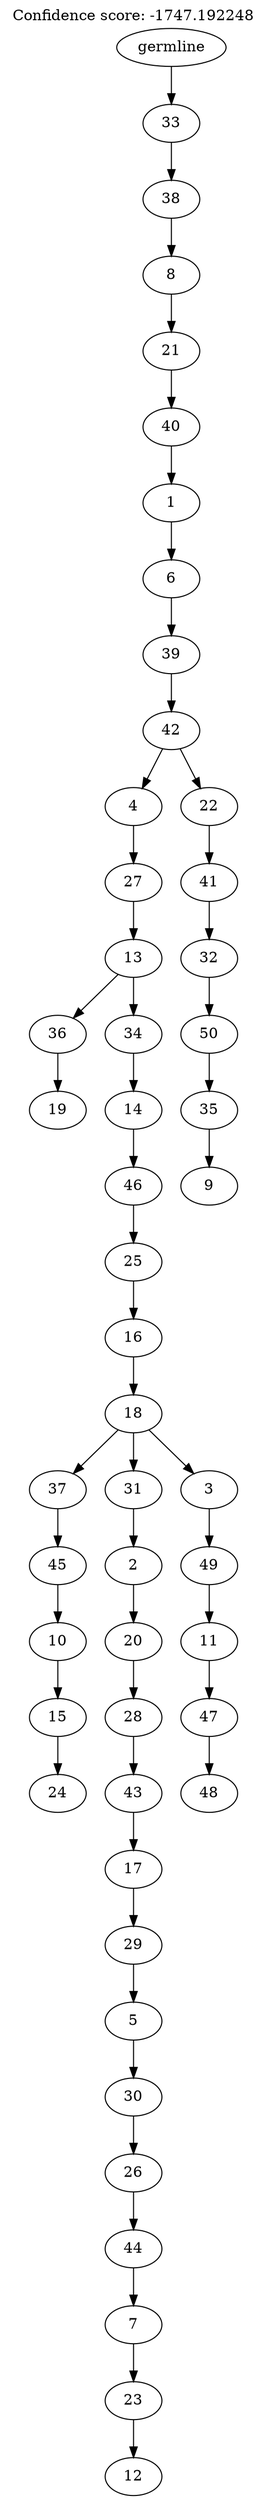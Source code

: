 digraph g {
	"49" -> "50";
	"50" [label="19"];
	"47" -> "48";
	"48" [label="24"];
	"46" -> "47";
	"47" [label="15"];
	"45" -> "46";
	"46" [label="10"];
	"44" -> "45";
	"45" [label="45"];
	"42" -> "43";
	"43" [label="12"];
	"41" -> "42";
	"42" [label="23"];
	"40" -> "41";
	"41" [label="7"];
	"39" -> "40";
	"40" [label="44"];
	"38" -> "39";
	"39" [label="26"];
	"37" -> "38";
	"38" [label="30"];
	"36" -> "37";
	"37" [label="5"];
	"35" -> "36";
	"36" [label="29"];
	"34" -> "35";
	"35" [label="17"];
	"33" -> "34";
	"34" [label="43"];
	"32" -> "33";
	"33" [label="28"];
	"31" -> "32";
	"32" [label="20"];
	"30" -> "31";
	"31" [label="2"];
	"28" -> "29";
	"29" [label="48"];
	"27" -> "28";
	"28" [label="47"];
	"26" -> "27";
	"27" [label="11"];
	"25" -> "26";
	"26" [label="49"];
	"24" -> "25";
	"25" [label="3"];
	"24" -> "30";
	"30" [label="31"];
	"24" -> "44";
	"44" [label="37"];
	"23" -> "24";
	"24" [label="18"];
	"22" -> "23";
	"23" [label="16"];
	"21" -> "22";
	"22" [label="25"];
	"20" -> "21";
	"21" [label="46"];
	"19" -> "20";
	"20" [label="14"];
	"18" -> "19";
	"19" [label="34"];
	"18" -> "49";
	"49" [label="36"];
	"17" -> "18";
	"18" [label="13"];
	"16" -> "17";
	"17" [label="27"];
	"14" -> "15";
	"15" [label="9"];
	"13" -> "14";
	"14" [label="35"];
	"12" -> "13";
	"13" [label="50"];
	"11" -> "12";
	"12" [label="32"];
	"10" -> "11";
	"11" [label="41"];
	"9" -> "10";
	"10" [label="22"];
	"9" -> "16";
	"16" [label="4"];
	"8" -> "9";
	"9" [label="42"];
	"7" -> "8";
	"8" [label="39"];
	"6" -> "7";
	"7" [label="6"];
	"5" -> "6";
	"6" [label="1"];
	"4" -> "5";
	"5" [label="40"];
	"3" -> "4";
	"4" [label="21"];
	"2" -> "3";
	"3" [label="8"];
	"1" -> "2";
	"2" [label="38"];
	"0" -> "1";
	"1" [label="33"];
	"0" [label="germline"];
	labelloc="t";
	label="Confidence score: -1747.192248";
}
